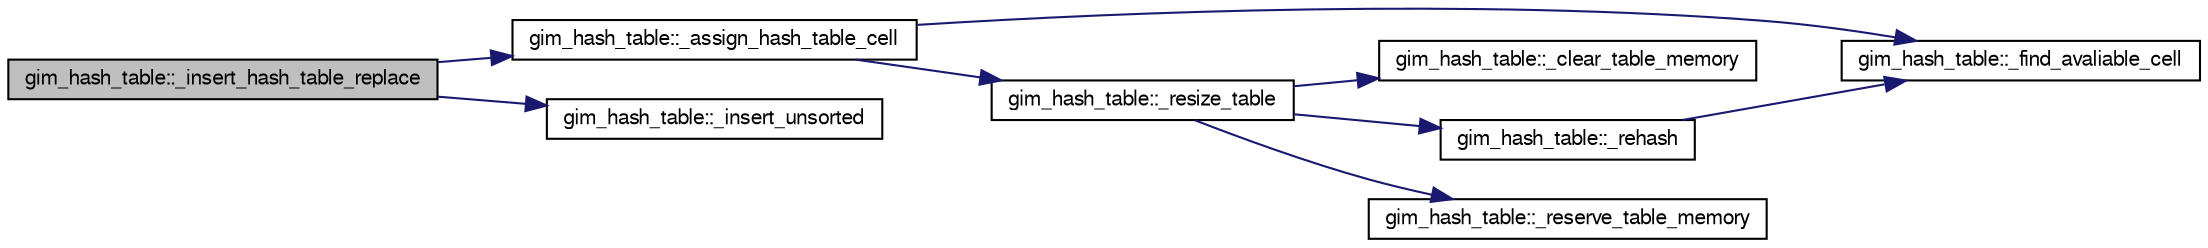 digraph G
{
  bgcolor="transparent";
  edge [fontname="FreeSans",fontsize=10,labelfontname="FreeSans",labelfontsize=10];
  node [fontname="FreeSans",fontsize=10,shape=record];
  rankdir=LR;
  Node1 [label="gim_hash_table::_insert_hash_table_replace",height=0.2,width=0.4,color="black", fillcolor="grey75", style="filled" fontcolor="black"];
  Node1 -> Node2 [color="midnightblue",fontsize=10,style="solid"];
  Node2 [label="gim_hash_table::_assign_hash_table_cell",height=0.2,width=0.4,color="black",URL="$classgim__hash__table.html#93e5bf5c573a39e21e9bd0a4aec38e1a",tooltip="Finds an avaliable hash table cell, and resizes the table if there isn&#39;t space..."];
  Node2 -> Node3 [color="midnightblue",fontsize=10,style="solid"];
  Node3 [label="gim_hash_table::_find_avaliable_cell",height=0.2,width=0.4,color="black",URL="$classgim__hash__table.html#cc2d3d29a0190232386fb155ec9e5d8f",tooltip="Find the avaliable cell for the hashkey, and return an existing cell if it has the..."];
  Node2 -> Node4 [color="midnightblue",fontsize=10,style="solid"];
  Node4 [label="gim_hash_table::_resize_table",height=0.2,width=0.4,color="black",URL="$classgim__hash__table.html#51905040dee4c41954f5de1634c090dd",tooltip="Resize hash table indices."];
  Node4 -> Node5 [color="midnightblue",fontsize=10,style="solid"];
  Node5 [label="gim_hash_table::_clear_table_memory",height=0.2,width=0.4,color="black",URL="$classgim__hash__table.html#06933fdb198971dcd753564d1d6e9424",tooltip="Clear all memory for the hash table."];
  Node4 -> Node6 [color="midnightblue",fontsize=10,style="solid"];
  Node6 [label="gim_hash_table::_rehash",height=0.2,width=0.4,color="black",URL="$classgim__hash__table.html#a33115e75d8cc5c489fa6ce8b1a23654",tooltip="Invalidates the keys (Assigning GIM_INVALID_HASH to all) Reorders the hash keys."];
  Node6 -> Node3 [color="midnightblue",fontsize=10,style="solid"];
  Node4 -> Node7 [color="midnightblue",fontsize=10,style="solid"];
  Node7 [label="gim_hash_table::_reserve_table_memory",height=0.2,width=0.4,color="black",URL="$classgim__hash__table.html#4d9347e131c0e17ac2d4966c092817f8",tooltip="reserves the memory for the hash table."];
  Node1 -> Node8 [color="midnightblue",fontsize=10,style="solid"];
  Node8 [label="gim_hash_table::_insert_unsorted",height=0.2,width=0.4,color="black",URL="$classgim__hash__table.html#95f93f63d75663f494388dc03423332f",tooltip="Fast insertion in m_nodes array."];
}
